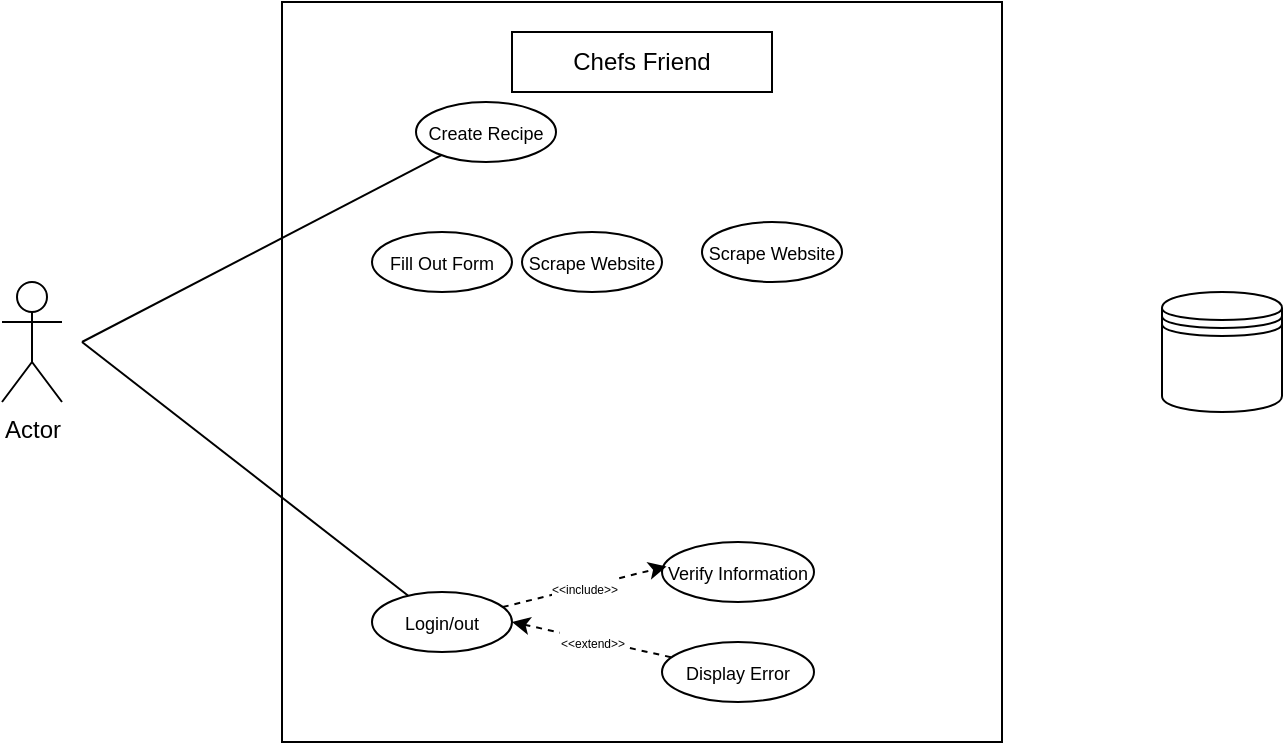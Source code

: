 <mxfile version="14.4.3" type="github">
  <diagram id="d0O2t0l7nCjJ0RANhwD6" name="Page-1">
    <mxGraphModel dx="2062" dy="1155" grid="1" gridSize="10" guides="1" tooltips="1" connect="1" arrows="1" fold="1" page="1" pageScale="1" pageWidth="827" pageHeight="1169" math="0" shadow="0">
      <root>
        <mxCell id="0" />
        <mxCell id="1" parent="0" />
        <mxCell id="uHFLuxaYbByMKSDUNxEg-1" value="Actor" style="shape=umlActor;verticalLabelPosition=bottom;verticalAlign=top;html=1;outlineConnect=0;" parent="1" vertex="1">
          <mxGeometry x="70" y="190" width="30" height="60" as="geometry" />
        </mxCell>
        <mxCell id="uHFLuxaYbByMKSDUNxEg-2" value="" style="rounded=0;whiteSpace=wrap;html=1;" parent="1" vertex="1">
          <mxGeometry x="210" y="50" width="360" height="370" as="geometry" />
        </mxCell>
        <mxCell id="uHFLuxaYbByMKSDUNxEg-4" value="" style="rounded=0;whiteSpace=wrap;html=1;" parent="1" vertex="1">
          <mxGeometry x="325" y="65" width="130" height="30" as="geometry" />
        </mxCell>
        <mxCell id="uHFLuxaYbByMKSDUNxEg-5" value="Chefs Friend" style="text;html=1;strokeColor=none;fillColor=none;align=center;verticalAlign=middle;whiteSpace=wrap;rounded=0;" parent="1" vertex="1">
          <mxGeometry x="347" y="70" width="86" height="20" as="geometry" />
        </mxCell>
        <mxCell id="xsGUAwIPjq5T2tPu7MOI-1" value="&lt;font style=&quot;font-size: 9px&quot;&gt;Create Recipe&lt;/font&gt;" style="ellipse;whiteSpace=wrap;html=1;" parent="1" vertex="1">
          <mxGeometry x="277" y="100" width="70" height="30" as="geometry" />
        </mxCell>
        <mxCell id="xsGUAwIPjq5T2tPu7MOI-3" value="" style="endArrow=none;html=1;" parent="1" target="xsGUAwIPjq5T2tPu7MOI-1" edge="1">
          <mxGeometry width="50" height="50" relative="1" as="geometry">
            <mxPoint x="110" y="220" as="sourcePoint" />
            <mxPoint x="180" y="170" as="targetPoint" />
          </mxGeometry>
        </mxCell>
        <mxCell id="xsGUAwIPjq5T2tPu7MOI-8" value="&lt;font style=&quot;font-size: 9px&quot;&gt;Login/out&lt;/font&gt;" style="ellipse;whiteSpace=wrap;html=1;" parent="1" vertex="1">
          <mxGeometry x="255" y="345" width="70" height="30" as="geometry" />
        </mxCell>
        <mxCell id="xsGUAwIPjq5T2tPu7MOI-10" value="" style="endArrow=none;html=1;" parent="1" target="xsGUAwIPjq5T2tPu7MOI-8" edge="1">
          <mxGeometry width="50" height="50" relative="1" as="geometry">
            <mxPoint x="110" y="220" as="sourcePoint" />
            <mxPoint x="269.551" y="155.298" as="targetPoint" />
            <Array as="points" />
          </mxGeometry>
        </mxCell>
        <mxCell id="xsGUAwIPjq5T2tPu7MOI-13" value="&lt;font style=&quot;font-size: 9px&quot;&gt;Verify Information&lt;/font&gt;" style="ellipse;whiteSpace=wrap;html=1;" parent="1" vertex="1">
          <mxGeometry x="400" y="320" width="76" height="30" as="geometry" />
        </mxCell>
        <mxCell id="xsGUAwIPjq5T2tPu7MOI-14" value="&lt;font style=&quot;font-size: 6px&quot;&gt;&amp;lt;&amp;lt;include&amp;gt;&amp;gt;&lt;/font&gt;" style="endArrow=classic;dashed=1;html=1;entryX=0.03;entryY=0.407;entryDx=0;entryDy=0;entryPerimeter=0;startArrow=none;startFill=0;endFill=1;" parent="1" source="xsGUAwIPjq5T2tPu7MOI-8" target="xsGUAwIPjq5T2tPu7MOI-13" edge="1">
          <mxGeometry width="50" height="50" relative="1" as="geometry">
            <mxPoint x="230" y="360" as="sourcePoint" />
            <mxPoint x="280" y="310" as="targetPoint" />
          </mxGeometry>
        </mxCell>
        <mxCell id="xsGUAwIPjq5T2tPu7MOI-16" value="&lt;font style=&quot;font-size: 9px&quot;&gt;Display Error&lt;/font&gt;" style="ellipse;whiteSpace=wrap;html=1;" parent="1" vertex="1">
          <mxGeometry x="400" y="370" width="76" height="30" as="geometry" />
        </mxCell>
        <mxCell id="xsGUAwIPjq5T2tPu7MOI-17" value="&lt;font style=&quot;font-size: 6px&quot;&gt;&amp;lt;&amp;lt;extend&amp;gt;&amp;gt;&lt;/font&gt;" style="endArrow=none;dashed=1;html=1;exitX=1;exitY=0.5;exitDx=0;exitDy=0;startArrow=classic;startFill=1;" parent="1" source="xsGUAwIPjq5T2tPu7MOI-8" target="xsGUAwIPjq5T2tPu7MOI-16" edge="1">
          <mxGeometry width="50" height="50" relative="1" as="geometry">
            <mxPoint x="230" y="300" as="sourcePoint" />
            <mxPoint x="280" y="250" as="targetPoint" />
          </mxGeometry>
        </mxCell>
        <mxCell id="xsGUAwIPjq5T2tPu7MOI-31" value="" style="shape=datastore;whiteSpace=wrap;html=1;" parent="1" vertex="1">
          <mxGeometry x="650" y="195" width="60" height="60" as="geometry" />
        </mxCell>
        <mxCell id="xsGUAwIPjq5T2tPu7MOI-32" value="&lt;font style=&quot;font-size: 9px&quot;&gt;Fill Out Form&lt;/font&gt;" style="ellipse;whiteSpace=wrap;html=1;" parent="1" vertex="1">
          <mxGeometry x="255" y="165" width="70" height="30" as="geometry" />
        </mxCell>
        <mxCell id="xsGUAwIPjq5T2tPu7MOI-33" value="&lt;font style=&quot;font-size: 9px&quot;&gt;Scrape Website&lt;/font&gt;" style="ellipse;whiteSpace=wrap;html=1;" parent="1" vertex="1">
          <mxGeometry x="330" y="165" width="70" height="30" as="geometry" />
        </mxCell>
        <mxCell id="xsGUAwIPjq5T2tPu7MOI-34" value="&lt;font style=&quot;font-size: 9px&quot;&gt;Scrape Website&lt;/font&gt;" style="ellipse;whiteSpace=wrap;html=1;" parent="1" vertex="1">
          <mxGeometry x="420" y="160" width="70" height="30" as="geometry" />
        </mxCell>
      </root>
    </mxGraphModel>
  </diagram>
</mxfile>
